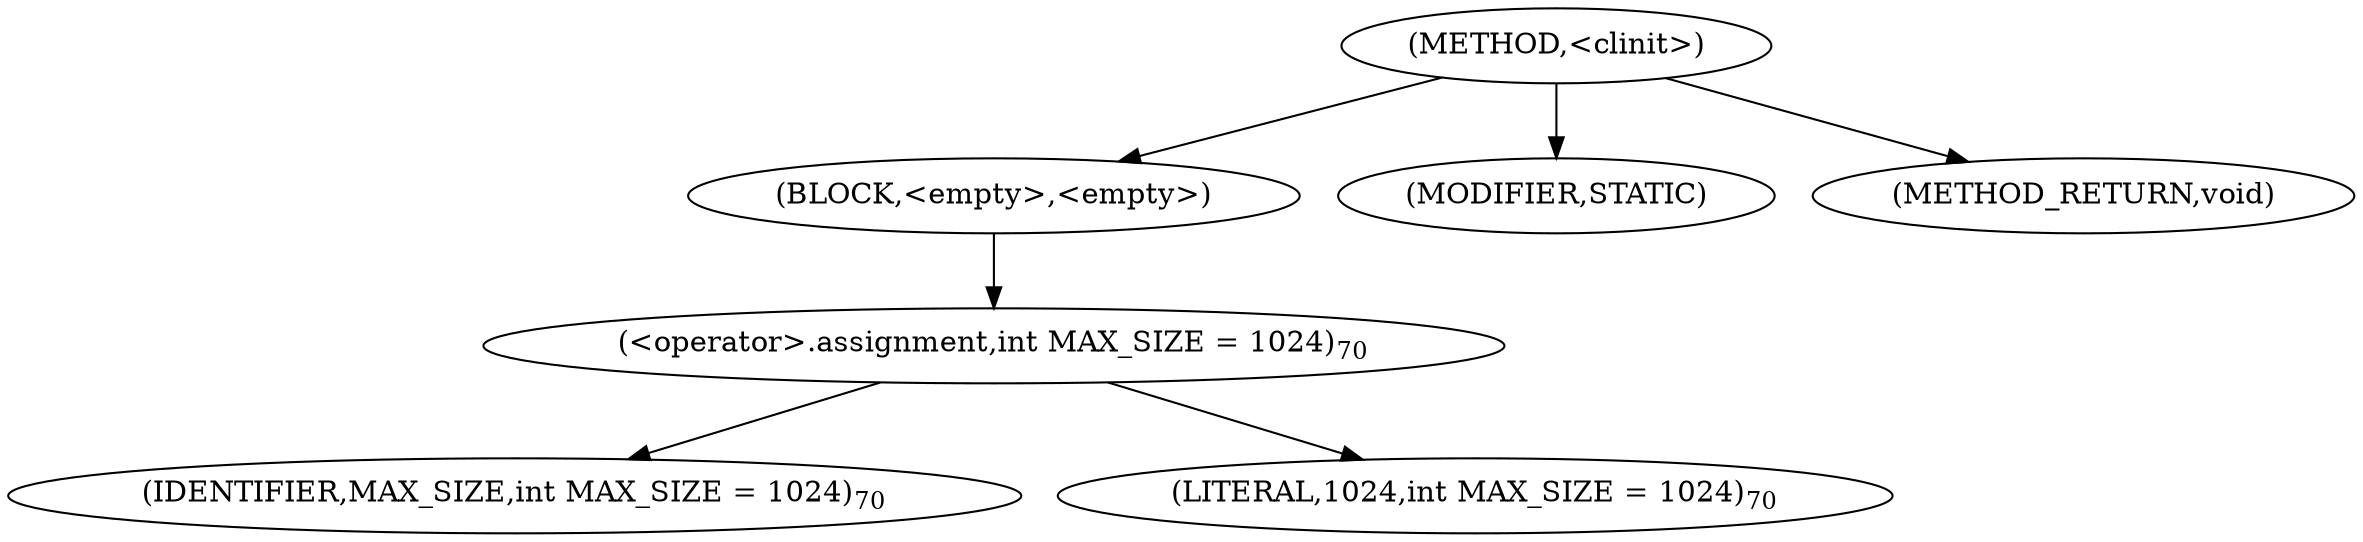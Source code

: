 digraph "&lt;clinit&gt;" {  
"213" [label = <(METHOD,&lt;clinit&gt;)> ]
"214" [label = <(BLOCK,&lt;empty&gt;,&lt;empty&gt;)> ]
"215" [label = <(&lt;operator&gt;.assignment,int MAX_SIZE = 1024)<SUB>70</SUB>> ]
"216" [label = <(IDENTIFIER,MAX_SIZE,int MAX_SIZE = 1024)<SUB>70</SUB>> ]
"217" [label = <(LITERAL,1024,int MAX_SIZE = 1024)<SUB>70</SUB>> ]
"218" [label = <(MODIFIER,STATIC)> ]
"219" [label = <(METHOD_RETURN,void)> ]
  "213" -> "214" 
  "213" -> "218" 
  "213" -> "219" 
  "214" -> "215" 
  "215" -> "216" 
  "215" -> "217" 
}
